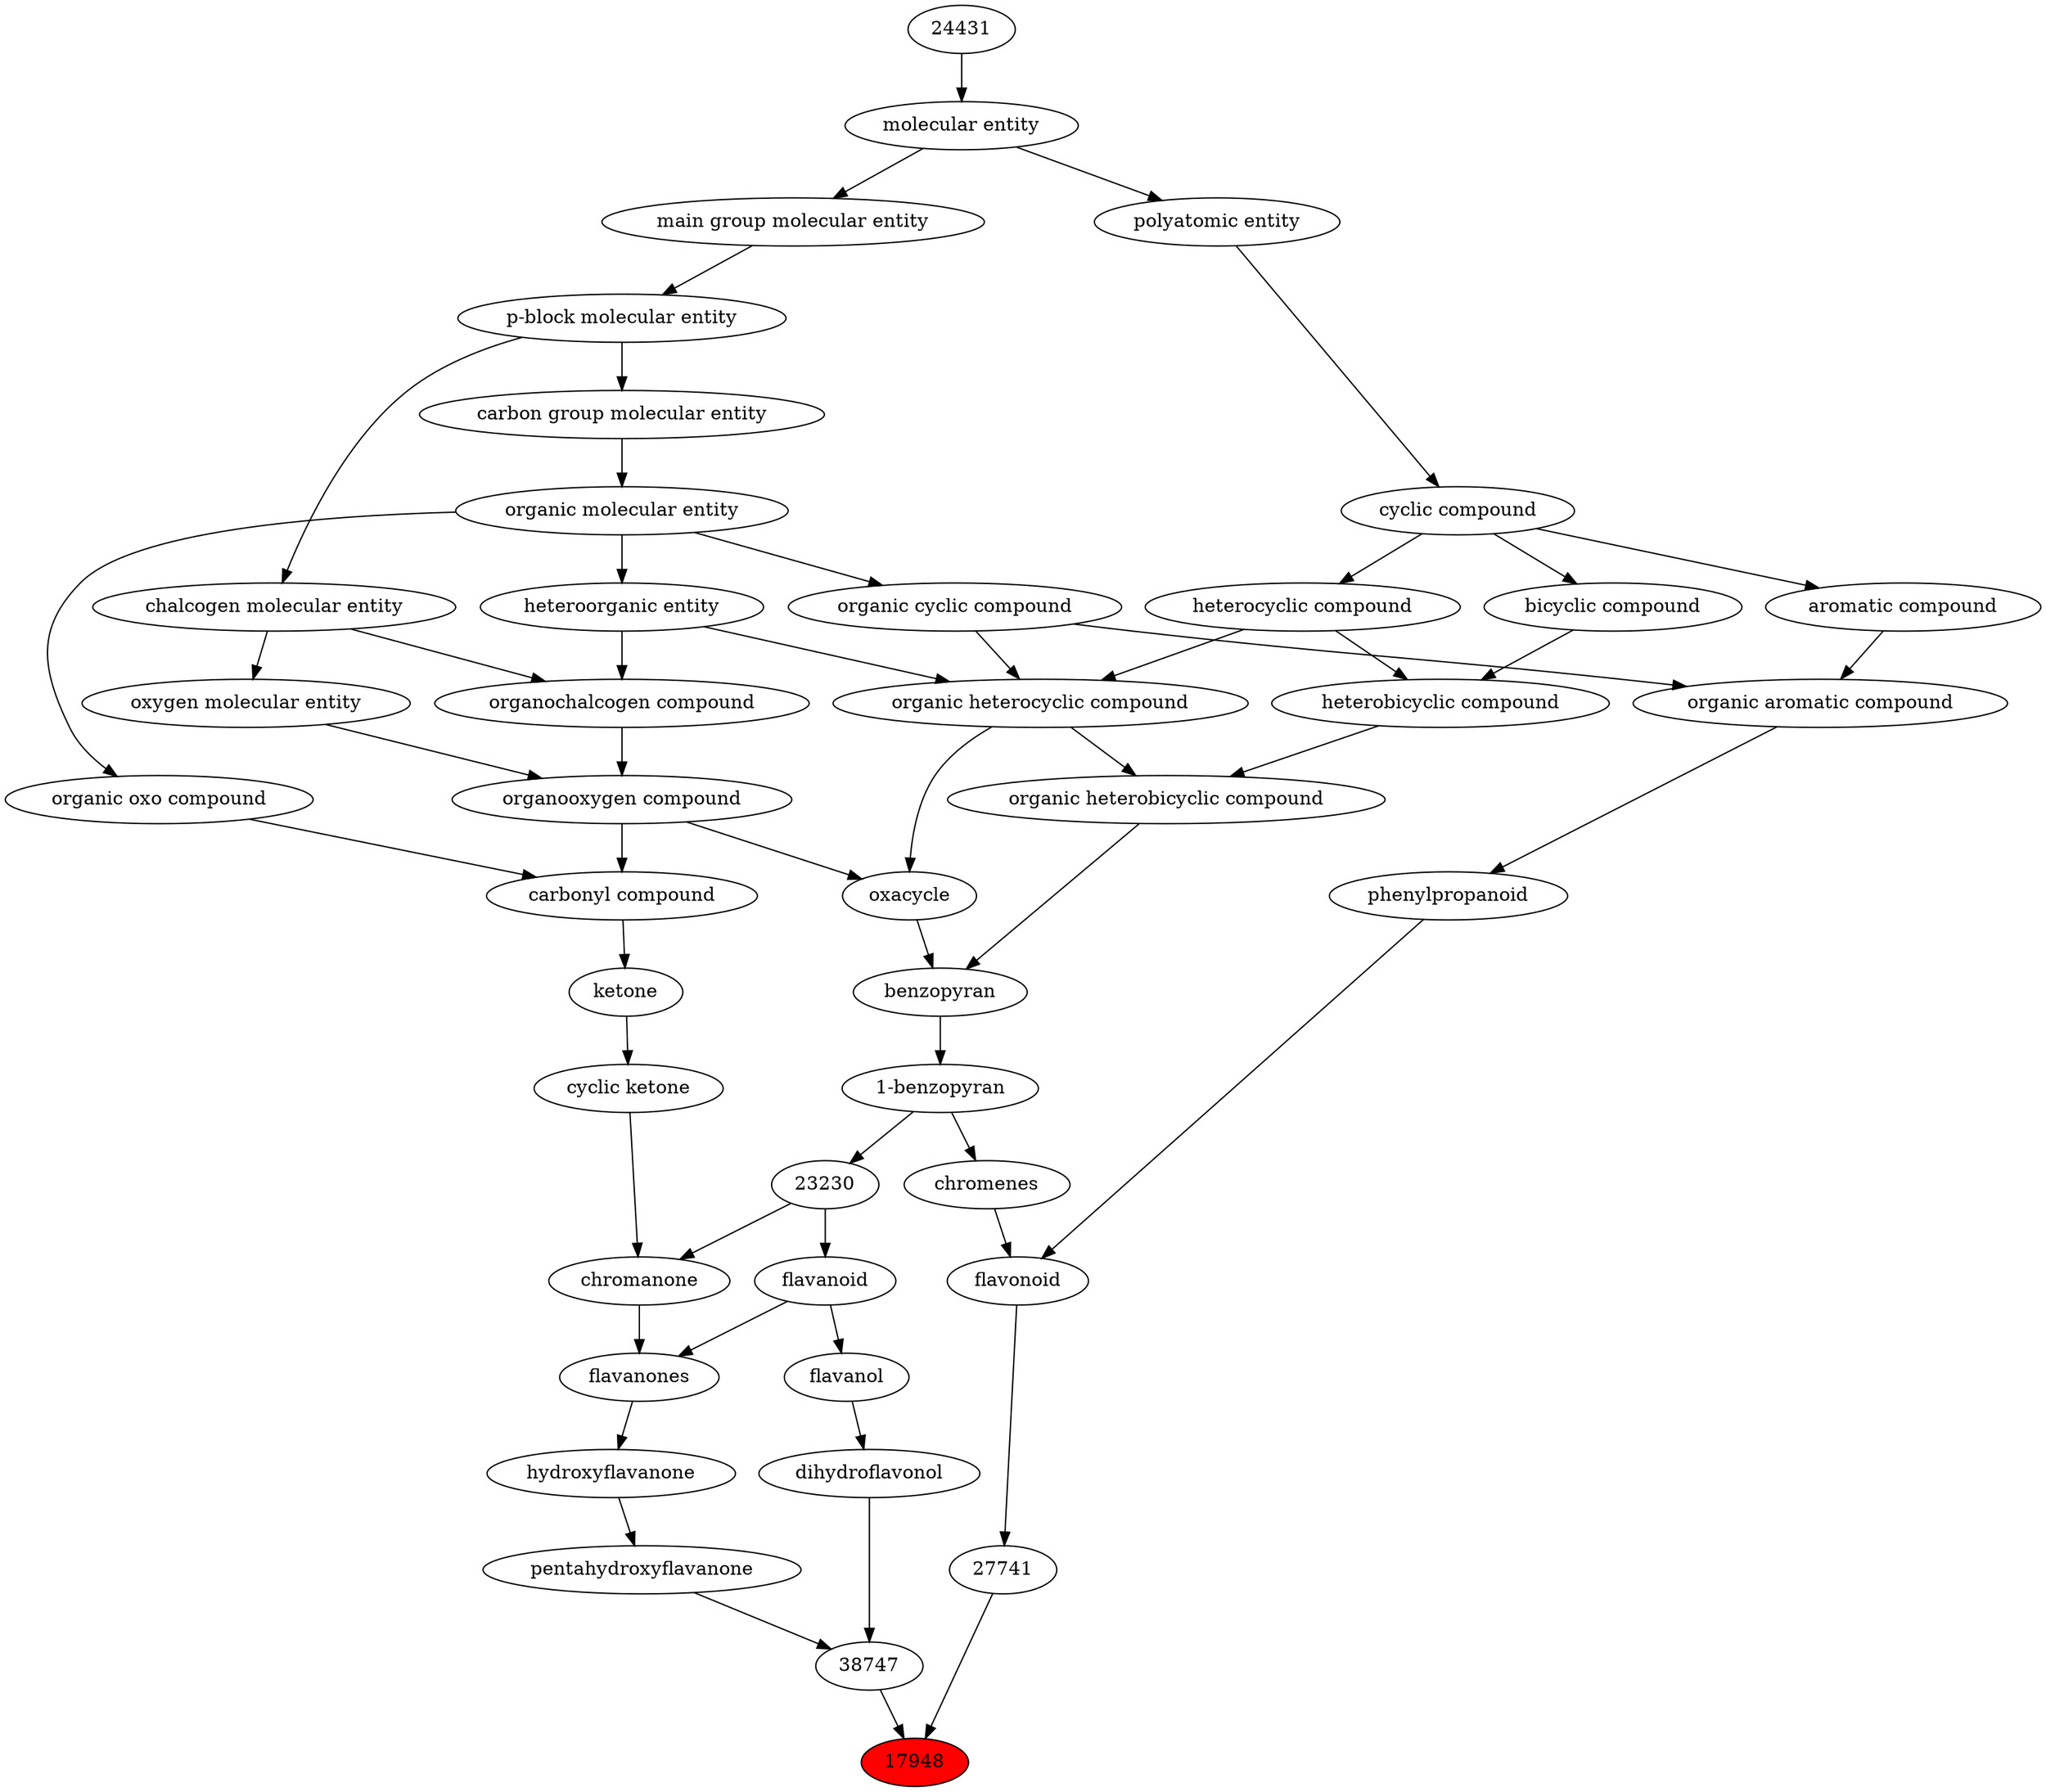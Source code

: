 digraph tree{ 
17948 [label="17948" fillcolor=red style=filled]
38747 -> 17948
27741 -> 17948
38747 [label="38747"]
38745 -> 38747
48039 -> 38747
27741 [label="27741"]
47916 -> 27741
38745 [label="pentahydroxyflavanone"]
24697 -> 38745
48039 [label="dihydroflavonol"]
24036 -> 48039
47916 [label="flavonoid"]
23232 -> 47916
26004 -> 47916
24697 [label="hydroxyflavanone"]
28863 -> 24697
24036 [label="flavanol"]
38672 -> 24036
23232 [label="chromenes"]
38443 -> 23232
26004 [label="phenylpropanoid"]
33659 -> 26004
28863 [label="flavanones"]
38763 -> 28863
38672 -> 28863
38672 [label="flavanoid"]
23230 -> 38672
38443 [label="1-benzopyran"]
22727 -> 38443
33659 [label="organic aromatic compound"]
33832 -> 33659
33655 -> 33659
38763 [label="chromanone"]
23230 -> 38763
3992 -> 38763
23230 [label="23230"]
38443 -> 23230
22727 [label="benzopyran"]
38104 -> 22727
27171 -> 22727
33832 [label="organic cyclic compound"]
50860 -> 33832
33655 [label="aromatic compound"]
33595 -> 33655
3992 [label="cyclic ketone"]
17087 -> 3992
38104 [label="oxacycle"]
24532 -> 38104
36963 -> 38104
27171 [label="organic heterobicyclic compound"]
33672 -> 27171
24532 -> 27171
50860 [label="organic molecular entity"]
33582 -> 50860
33595 [label="cyclic compound"]
36357 -> 33595
17087 [label="ketone"]
36586 -> 17087
24532 [label="organic heterocyclic compound"]
33285 -> 24532
33832 -> 24532
5686 -> 24532
36963 [label="organooxygen compound"]
36962 -> 36963
25806 -> 36963
33672 [label="heterobicyclic compound"]
33636 -> 33672
5686 -> 33672
33582 [label="carbon group molecular entity"]
33675 -> 33582
36357 [label="polyatomic entity"]
23367 -> 36357
36586 [label="carbonyl compound"]
36587 -> 36586
36963 -> 36586
33285 [label="heteroorganic entity"]
50860 -> 33285
5686 [label="heterocyclic compound"]
33595 -> 5686
36962 [label="organochalcogen compound"]
33285 -> 36962
33304 -> 36962
25806 [label="oxygen molecular entity"]
33304 -> 25806
33636 [label="bicyclic compound"]
33595 -> 33636
33675 [label="p-block molecular entity"]
33579 -> 33675
23367 [label="molecular entity"]
24431 -> 23367
36587 [label="organic oxo compound"]
50860 -> 36587
33304 [label="chalcogen molecular entity"]
33675 -> 33304
33579 [label="main group molecular entity"]
23367 -> 33579
24431 [label="24431"]
}